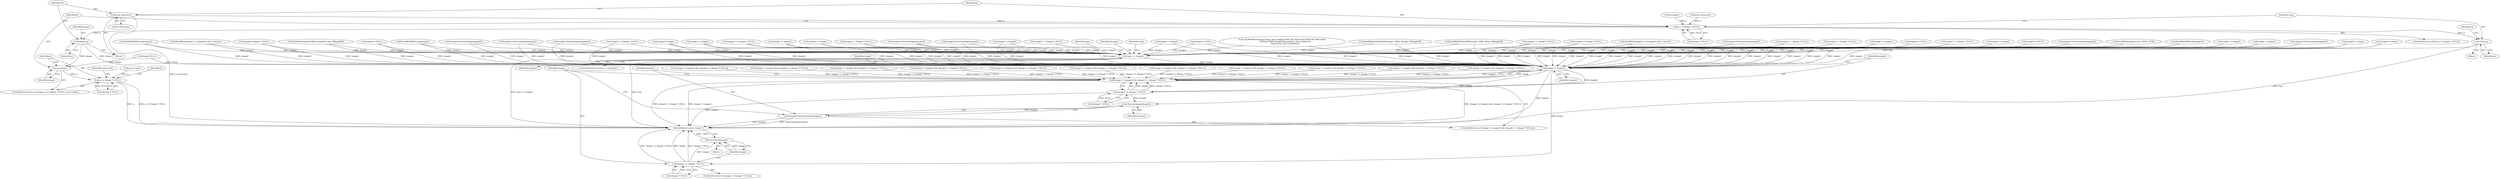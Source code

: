 digraph "0_ImageMagick_f7206618d27c2e69d977abf40e3035a33e5f6be0@pointer" {
"1002229" [label="(Call,p=p->previous)"];
"1002184" [label="(Call,p != (Image *) NULL)"];
"1002191" [label="(Call,*tmp=p)"];
"1002213" [label="(Call,tmp == image2)"];
"1002294" [label="(Call,image != image2)"];
"1002293" [label="(Call,(image != image2) && (image2 != (Image *) NULL))"];
"1002297" [label="(Call,image2 != (Image *) NULL)"];
"1002304" [label="(Call,DestroyImage(image2))"];
"1002302" [label="(Call,image2=DestroyImage(image2))"];
"1002307" [label="(Call,image == (Image *) NULL)"];
"1002312" [label="(Return,return(image);)"];
"1002226" [label="(Call,image=p)"];
"1002235" [label="(Call,p=image)"];
"1002238" [label="(Call,p != (Image *) NULL)"];
"1002309" [label="(Call,(Image *) NULL)"];
"1002237" [label="(Identifier,image)"];
"1002240" [label="(Call,(Image *) NULL)"];
"1002102" [label="(Call,image2 = image)"];
"1001630" [label="(Call,ReadBlob(image2,ldblk,(unsigned char *)BImgBuff))"];
"1001491" [label="(Call,(image != image2) && (image2 != (Image *) NULL))"];
"1000714" [label="(Call,(image != image2) && (image2 != (Image *) NULL))"];
"1000432" [label="(Call,image2=DestroyImage(image2))"];
"1002180" [label="(Call,image=NULL)"];
"1000715" [label="(Call,image != image2)"];
"1001450" [label="(Call,image != image2)"];
"1000776" [label="(Call,ReadBlobXXXLong(image2))"];
"1002213" [label="(Call,tmp == image2)"];
"1002295" [label="(Identifier,image)"];
"1001258" [label="(Call,image != image2)"];
"1002296" [label="(Identifier,image2)"];
"1002216" [label="(Call,image2=(Image *) NULL)"];
"1001492" [label="(Call,image != image2)"];
"1002239" [label="(Identifier,p)"];
"1002214" [label="(Identifier,tmp)"];
"1000534" [label="(Call,(image != image2) && (image2 != (Image *) NULL))"];
"1002305" [label="(Identifier,image2)"];
"1002227" [label="(Identifier,image)"];
"1002229" [label="(Call,p=p->previous)"];
"1002226" [label="(Call,image=p)"];
"1000803" [label="(Call,image2=DestroyImage(image2))"];
"1002234" [label="(ControlStructure,for (p=image; p != (Image *) NULL; p=p->next))"];
"1001231" [label="(Call,image2=DestroyImage(image2))"];
"1000832" [label="(Call,image2 != (Image *) NULL)"];
"1002215" [label="(Identifier,image2)"];
"1002298" [label="(Identifier,image2)"];
"1002306" [label="(ControlStructure,if (image == (Image *) NULL))"];
"1002186" [label="(Call,(Image *) NULL)"];
"1000427" [label="(Call,image2 != (Image *) NULL)"];
"1002185" [label="(Identifier,p)"];
"1002292" [label="(ControlStructure,if ((image != image2) && (image2 != (Image *) NULL)))"];
"1001495" [label="(Call,image2 != (Image *) NULL)"];
"1001541" [label="(Call,CalcMinMax(image2,image_info->endian,MATLAB_HDR.SizeX,MATLAB_HDR.SizeY,\n          CellType,ldblk,BImgBuff,&quantum_info->minimum,\n          &quantum_info->maximum))"];
"1001055" [label="(Call,ReadBlob(image2, 4, (unsigned char *) &size))"];
"1002003" [label="(Call,image2!=NULL)"];
"1002183" [label="(ControlStructure,while (p != (Image *) NULL))"];
"1002299" [label="(Call,(Image *) NULL)"];
"1001892" [label="(Call,ReadBlobFloatsXXX(image2, ldblk, (float *)BImgBuff))"];
"1000723" [label="(Call,image2=DestroyImage(image2))"];
"1001017" [label="(Call,SeekBlob(image2, size, SEEK_CUR))"];
"1000590" [label="(Call,image2 != image)"];
"1002192" [label="(Identifier,tmp)"];
"1002256" [label="(Identifier,clone_info)"];
"1002217" [label="(Identifier,image2)"];
"1002117" [label="(Call,image2!=NULL)"];
"1002307" [label="(Call,image == (Image *) NULL)"];
"1000837" [label="(Call,image2=DestroyImage(image2))"];
"1000798" [label="(Call,image2 != (Image *) NULL)"];
"1002236" [label="(Identifier,p)"];
"1001223" [label="(Call,image != image2)"];
"1001226" [label="(Call,image2 != (Image *) NULL)"];
"1002243" [label="(Call,p=p->next)"];
"1002230" [label="(Identifier,p)"];
"1002177" [label="(Call,p=image)"];
"1002302" [label="(Call,image2=DestroyImage(image2))"];
"1000157" [label="(Block,)"];
"1002235" [label="(Call,p=image)"];
"1000568" [label="(Call,image2==NULL)"];
"1001458" [label="(Call,image2=DestroyImage(image2))"];
"1000227" [label="(Call,image2 = (Image *) NULL)"];
"1002007" [label="(Call,image2!=image)"];
"1000758" [label="(Call,(image != image2) && (image2 != (Image *) NULL))"];
"1000718" [label="(Call,image2 != (Image *) NULL)"];
"1002303" [label="(Identifier,image2)"];
"1002189" [label="(Block,)"];
"1002225" [label="(Block,)"];
"1002099" [label="(Call,image2==NULL)"];
"1001261" [label="(Call,image2 != (Image *) NULL)"];
"1000673" [label="(Call,ReadBlobXXXLong(image2))"];
"1002193" [label="(Identifier,p)"];
"1001266" [label="(Call,image2=DestroyImage(image2))"];
"1002231" [label="(Call,p->previous)"];
"1001449" [label="(Call,(image != image2) && (image2 != (Image *) NULL))"];
"1000423" [label="(Call,(image != image2) && (image2 != (Image *) NULL))"];
"1000424" [label="(Call,image != image2)"];
"1002314" [label="(MethodReturn,static Image *)"];
"1002313" [label="(Identifier,image)"];
"1002191" [label="(Call,*tmp=p)"];
"1001500" [label="(Call,image2=DestroyImage(image2))"];
"1002212" [label="(ControlStructure,if (tmp == image2))"];
"1002238" [label="(Call,p != (Image *) NULL)"];
"1001453" [label="(Call,image2 != (Image *) NULL)"];
"1002308" [label="(Identifier,image)"];
"1001853" [label="(Call,ReadBlobDoublesXXX(image2, ldblk, (double *)BImgBuff))"];
"1002297" [label="(Call,image2 != (Image *) NULL)"];
"1002250" [label="(Identifier,p)"];
"1002198" [label="(Identifier,p)"];
"1002312" [label="(Return,return(image);)"];
"1000696" [label="(Call,ReadBlobXXXLong(image2))"];
"1000794" [label="(Call,(image != image2) && (image2 != (Image *) NULL))"];
"1002207" [label="(Call,p=p->previous)"];
"1002184" [label="(Call,p != (Image *) NULL)"];
"1002294" [label="(Call,image != image2)"];
"1000828" [label="(Call,(image != image2) && (image2 != (Image *) NULL))"];
"1002304" [label="(Call,DestroyImage(image2))"];
"1000857" [label="(Call,(image != image2) && (image2 != (Image *) NULL))"];
"1001222" [label="(Call,(image != image2) && (image2 != (Image *) NULL))"];
"1002293" [label="(Call,(image != image2) && (image2 != (Image *) NULL))"];
"1002223" [label="(Identifier,tmp)"];
"1001028" [label="(Call,ReadBlob(image2, 4, (unsigned char *) &size))"];
"1002120" [label="(Call,image2!=image)"];
"1000829" [label="(Call,image != image2)"];
"1002228" [label="(Identifier,p)"];
"1001257" [label="(Call,(image != image2) && (image2 != (Image *) NULL))"];
"1000795" [label="(Call,image != image2)"];
"1002229" -> "1002225"  [label="AST: "];
"1002229" -> "1002231"  [label="CFG: "];
"1002230" -> "1002229"  [label="AST: "];
"1002231" -> "1002229"  [label="AST: "];
"1002185" -> "1002229"  [label="CFG: "];
"1002229" -> "1002314"  [label="DDG: p->previous"];
"1002229" -> "1002184"  [label="DDG: p"];
"1002184" -> "1002183"  [label="AST: "];
"1002184" -> "1002186"  [label="CFG: "];
"1002185" -> "1002184"  [label="AST: "];
"1002186" -> "1002184"  [label="AST: "];
"1002192" -> "1002184"  [label="CFG: "];
"1002236" -> "1002184"  [label="CFG: "];
"1002177" -> "1002184"  [label="DDG: p"];
"1002207" -> "1002184"  [label="DDG: p"];
"1002186" -> "1002184"  [label="DDG: NULL"];
"1002184" -> "1002191"  [label="DDG: p"];
"1002184" -> "1002226"  [label="DDG: p"];
"1002191" -> "1002189"  [label="AST: "];
"1002191" -> "1002193"  [label="CFG: "];
"1002192" -> "1002191"  [label="AST: "];
"1002193" -> "1002191"  [label="AST: "];
"1002198" -> "1002191"  [label="CFG: "];
"1002191" -> "1002314"  [label="DDG: tmp"];
"1002191" -> "1002213"  [label="DDG: tmp"];
"1002213" -> "1002212"  [label="AST: "];
"1002213" -> "1002215"  [label="CFG: "];
"1002214" -> "1002213"  [label="AST: "];
"1002215" -> "1002213"  [label="AST: "];
"1002217" -> "1002213"  [label="CFG: "];
"1002223" -> "1002213"  [label="CFG: "];
"1002213" -> "1002314"  [label="DDG: tmp"];
"1002213" -> "1002314"  [label="DDG: tmp == image2"];
"1001492" -> "1002213"  [label="DDG: image2"];
"1000568" -> "1002213"  [label="DDG: image2"];
"1000227" -> "1002213"  [label="DDG: image2"];
"1000715" -> "1002213"  [label="DDG: image2"];
"1000776" -> "1002213"  [label="DDG: image2"];
"1000590" -> "1002213"  [label="DDG: image2"];
"1001495" -> "1002213"  [label="DDG: image2"];
"1001853" -> "1002213"  [label="DDG: image2"];
"1001028" -> "1002213"  [label="DDG: image2"];
"1001258" -> "1002213"  [label="DDG: image2"];
"1002003" -> "1002213"  [label="DDG: image2"];
"1001500" -> "1002213"  [label="DDG: image2"];
"1002007" -> "1002213"  [label="DDG: image2"];
"1000427" -> "1002213"  [label="DDG: image2"];
"1001450" -> "1002213"  [label="DDG: image2"];
"1002102" -> "1002213"  [label="DDG: image2"];
"1001630" -> "1002213"  [label="DDG: image2"];
"1001266" -> "1002213"  [label="DDG: image2"];
"1001231" -> "1002213"  [label="DDG: image2"];
"1000837" -> "1002213"  [label="DDG: image2"];
"1000723" -> "1002213"  [label="DDG: image2"];
"1000696" -> "1002213"  [label="DDG: image2"];
"1002117" -> "1002213"  [label="DDG: image2"];
"1001458" -> "1002213"  [label="DDG: image2"];
"1002120" -> "1002213"  [label="DDG: image2"];
"1001892" -> "1002213"  [label="DDG: image2"];
"1001261" -> "1002213"  [label="DDG: image2"];
"1001055" -> "1002213"  [label="DDG: image2"];
"1001541" -> "1002213"  [label="DDG: image2"];
"1002216" -> "1002213"  [label="DDG: image2"];
"1001017" -> "1002213"  [label="DDG: image2"];
"1002099" -> "1002213"  [label="DDG: image2"];
"1000424" -> "1002213"  [label="DDG: image2"];
"1000798" -> "1002213"  [label="DDG: image2"];
"1000673" -> "1002213"  [label="DDG: image2"];
"1000832" -> "1002213"  [label="DDG: image2"];
"1001223" -> "1002213"  [label="DDG: image2"];
"1000718" -> "1002213"  [label="DDG: image2"];
"1000432" -> "1002213"  [label="DDG: image2"];
"1001226" -> "1002213"  [label="DDG: image2"];
"1001453" -> "1002213"  [label="DDG: image2"];
"1000803" -> "1002213"  [label="DDG: image2"];
"1000795" -> "1002213"  [label="DDG: image2"];
"1000829" -> "1002213"  [label="DDG: image2"];
"1002213" -> "1002294"  [label="DDG: image2"];
"1002294" -> "1002293"  [label="AST: "];
"1002294" -> "1002296"  [label="CFG: "];
"1002295" -> "1002294"  [label="AST: "];
"1002296" -> "1002294"  [label="AST: "];
"1002298" -> "1002294"  [label="CFG: "];
"1002293" -> "1002294"  [label="CFG: "];
"1002294" -> "1002314"  [label="DDG: image2"];
"1002294" -> "1002293"  [label="DDG: image"];
"1002294" -> "1002293"  [label="DDG: image2"];
"1002180" -> "1002294"  [label="DDG: image"];
"1002226" -> "1002294"  [label="DDG: image"];
"1001492" -> "1002294"  [label="DDG: image2"];
"1000568" -> "1002294"  [label="DDG: image2"];
"1000227" -> "1002294"  [label="DDG: image2"];
"1000715" -> "1002294"  [label="DDG: image2"];
"1000776" -> "1002294"  [label="DDG: image2"];
"1000590" -> "1002294"  [label="DDG: image2"];
"1001495" -> "1002294"  [label="DDG: image2"];
"1001853" -> "1002294"  [label="DDG: image2"];
"1001028" -> "1002294"  [label="DDG: image2"];
"1001258" -> "1002294"  [label="DDG: image2"];
"1002003" -> "1002294"  [label="DDG: image2"];
"1001500" -> "1002294"  [label="DDG: image2"];
"1002007" -> "1002294"  [label="DDG: image2"];
"1000427" -> "1002294"  [label="DDG: image2"];
"1001450" -> "1002294"  [label="DDG: image2"];
"1002102" -> "1002294"  [label="DDG: image2"];
"1001630" -> "1002294"  [label="DDG: image2"];
"1001266" -> "1002294"  [label="DDG: image2"];
"1001231" -> "1002294"  [label="DDG: image2"];
"1000837" -> "1002294"  [label="DDG: image2"];
"1000723" -> "1002294"  [label="DDG: image2"];
"1000696" -> "1002294"  [label="DDG: image2"];
"1002117" -> "1002294"  [label="DDG: image2"];
"1001458" -> "1002294"  [label="DDG: image2"];
"1002120" -> "1002294"  [label="DDG: image2"];
"1001892" -> "1002294"  [label="DDG: image2"];
"1001261" -> "1002294"  [label="DDG: image2"];
"1001055" -> "1002294"  [label="DDG: image2"];
"1001541" -> "1002294"  [label="DDG: image2"];
"1002216" -> "1002294"  [label="DDG: image2"];
"1001017" -> "1002294"  [label="DDG: image2"];
"1002099" -> "1002294"  [label="DDG: image2"];
"1000424" -> "1002294"  [label="DDG: image2"];
"1000798" -> "1002294"  [label="DDG: image2"];
"1000673" -> "1002294"  [label="DDG: image2"];
"1000832" -> "1002294"  [label="DDG: image2"];
"1001223" -> "1002294"  [label="DDG: image2"];
"1000718" -> "1002294"  [label="DDG: image2"];
"1000432" -> "1002294"  [label="DDG: image2"];
"1001226" -> "1002294"  [label="DDG: image2"];
"1001453" -> "1002294"  [label="DDG: image2"];
"1000803" -> "1002294"  [label="DDG: image2"];
"1000795" -> "1002294"  [label="DDG: image2"];
"1000829" -> "1002294"  [label="DDG: image2"];
"1002294" -> "1002297"  [label="DDG: image2"];
"1002294" -> "1002304"  [label="DDG: image2"];
"1002294" -> "1002307"  [label="DDG: image"];
"1002293" -> "1002292"  [label="AST: "];
"1002293" -> "1002297"  [label="CFG: "];
"1002297" -> "1002293"  [label="AST: "];
"1002303" -> "1002293"  [label="CFG: "];
"1002308" -> "1002293"  [label="CFG: "];
"1002293" -> "1002314"  [label="DDG: image2 != (Image *) NULL"];
"1002293" -> "1002314"  [label="DDG: image != image2"];
"1002293" -> "1002314"  [label="DDG: (image != image2) && (image2 != (Image *) NULL)"];
"1001491" -> "1002293"  [label="DDG: image2 != (Image *) NULL"];
"1000828" -> "1002293"  [label="DDG: image2 != (Image *) NULL"];
"1001449" -> "1002293"  [label="DDG: image2 != (Image *) NULL"];
"1000534" -> "1002293"  [label="DDG: image2 != (Image *) NULL"];
"1001257" -> "1002293"  [label="DDG: image2 != (Image *) NULL"];
"1000857" -> "1002293"  [label="DDG: image2 != (Image *) NULL"];
"1000423" -> "1002293"  [label="DDG: image2 != (Image *) NULL"];
"1000758" -> "1002293"  [label="DDG: image2 != (Image *) NULL"];
"1000714" -> "1002293"  [label="DDG: image2 != (Image *) NULL"];
"1001222" -> "1002293"  [label="DDG: image2 != (Image *) NULL"];
"1000794" -> "1002293"  [label="DDG: image2 != (Image *) NULL"];
"1002297" -> "1002293"  [label="DDG: image2"];
"1002297" -> "1002293"  [label="DDG: (Image *) NULL"];
"1002297" -> "1002299"  [label="CFG: "];
"1002298" -> "1002297"  [label="AST: "];
"1002299" -> "1002297"  [label="AST: "];
"1002297" -> "1002314"  [label="DDG: image2"];
"1002299" -> "1002297"  [label="DDG: NULL"];
"1002297" -> "1002304"  [label="DDG: image2"];
"1002304" -> "1002302"  [label="AST: "];
"1002304" -> "1002305"  [label="CFG: "];
"1002305" -> "1002304"  [label="AST: "];
"1002302" -> "1002304"  [label="CFG: "];
"1002304" -> "1002302"  [label="DDG: image2"];
"1002302" -> "1002292"  [label="AST: "];
"1002303" -> "1002302"  [label="AST: "];
"1002308" -> "1002302"  [label="CFG: "];
"1002302" -> "1002314"  [label="DDG: image2"];
"1002302" -> "1002314"  [label="DDG: DestroyImage(image2)"];
"1002307" -> "1002306"  [label="AST: "];
"1002307" -> "1002309"  [label="CFG: "];
"1002308" -> "1002307"  [label="AST: "];
"1002309" -> "1002307"  [label="AST: "];
"1002313" -> "1002307"  [label="CFG: "];
"1002307" -> "1002314"  [label="DDG: image"];
"1002307" -> "1002314"  [label="DDG: (Image *) NULL"];
"1002307" -> "1002314"  [label="DDG: image == (Image *) NULL"];
"1002309" -> "1002307"  [label="DDG: NULL"];
"1002307" -> "1002312"  [label="DDG: image"];
"1002312" -> "1000157"  [label="AST: "];
"1002312" -> "1002313"  [label="CFG: "];
"1002313" -> "1002312"  [label="AST: "];
"1002314" -> "1002312"  [label="CFG: "];
"1002312" -> "1002314"  [label="DDG: <RET>"];
"1002313" -> "1002312"  [label="DDG: image"];
"1002226" -> "1002225"  [label="AST: "];
"1002226" -> "1002228"  [label="CFG: "];
"1002227" -> "1002226"  [label="AST: "];
"1002228" -> "1002226"  [label="AST: "];
"1002230" -> "1002226"  [label="CFG: "];
"1002226" -> "1002235"  [label="DDG: image"];
"1002235" -> "1002234"  [label="AST: "];
"1002235" -> "1002237"  [label="CFG: "];
"1002236" -> "1002235"  [label="AST: "];
"1002237" -> "1002235"  [label="AST: "];
"1002239" -> "1002235"  [label="CFG: "];
"1002180" -> "1002235"  [label="DDG: image"];
"1002235" -> "1002238"  [label="DDG: p"];
"1002238" -> "1002234"  [label="AST: "];
"1002238" -> "1002240"  [label="CFG: "];
"1002239" -> "1002238"  [label="AST: "];
"1002240" -> "1002238"  [label="AST: "];
"1002250" -> "1002238"  [label="CFG: "];
"1002256" -> "1002238"  [label="CFG: "];
"1002238" -> "1002314"  [label="DDG: p"];
"1002238" -> "1002314"  [label="DDG: p != (Image *) NULL"];
"1002243" -> "1002238"  [label="DDG: p"];
"1002240" -> "1002238"  [label="DDG: NULL"];
}
